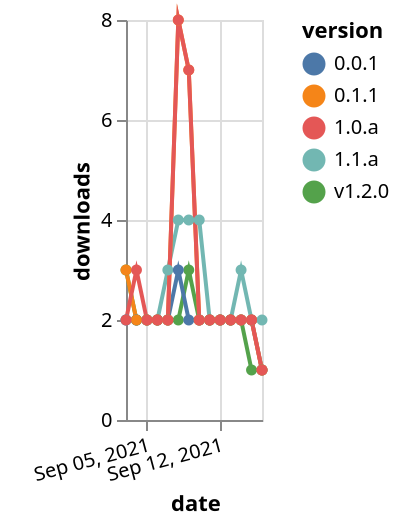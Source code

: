{"$schema": "https://vega.github.io/schema/vega-lite/v5.json", "description": "A simple bar chart with embedded data.", "data": {"values": [{"date": "2021-09-03", "total": 848, "delta": 2, "version": "1.1.a"}, {"date": "2021-09-04", "total": 850, "delta": 2, "version": "1.1.a"}, {"date": "2021-09-05", "total": 852, "delta": 2, "version": "1.1.a"}, {"date": "2021-09-06", "total": 854, "delta": 2, "version": "1.1.a"}, {"date": "2021-09-07", "total": 857, "delta": 3, "version": "1.1.a"}, {"date": "2021-09-08", "total": 861, "delta": 4, "version": "1.1.a"}, {"date": "2021-09-09", "total": 865, "delta": 4, "version": "1.1.a"}, {"date": "2021-09-10", "total": 869, "delta": 4, "version": "1.1.a"}, {"date": "2021-09-11", "total": 871, "delta": 2, "version": "1.1.a"}, {"date": "2021-09-12", "total": 873, "delta": 2, "version": "1.1.a"}, {"date": "2021-09-13", "total": 875, "delta": 2, "version": "1.1.a"}, {"date": "2021-09-14", "total": 878, "delta": 3, "version": "1.1.a"}, {"date": "2021-09-15", "total": 880, "delta": 2, "version": "1.1.a"}, {"date": "2021-09-16", "total": 882, "delta": 2, "version": "1.1.a"}, {"date": "2021-09-03", "total": 126, "delta": 3, "version": "v1.2.0"}, {"date": "2021-09-04", "total": 128, "delta": 2, "version": "v1.2.0"}, {"date": "2021-09-05", "total": 130, "delta": 2, "version": "v1.2.0"}, {"date": "2021-09-06", "total": 132, "delta": 2, "version": "v1.2.0"}, {"date": "2021-09-07", "total": 134, "delta": 2, "version": "v1.2.0"}, {"date": "2021-09-08", "total": 136, "delta": 2, "version": "v1.2.0"}, {"date": "2021-09-09", "total": 139, "delta": 3, "version": "v1.2.0"}, {"date": "2021-09-10", "total": 141, "delta": 2, "version": "v1.2.0"}, {"date": "2021-09-11", "total": 143, "delta": 2, "version": "v1.2.0"}, {"date": "2021-09-12", "total": 145, "delta": 2, "version": "v1.2.0"}, {"date": "2021-09-13", "total": 147, "delta": 2, "version": "v1.2.0"}, {"date": "2021-09-14", "total": 149, "delta": 2, "version": "v1.2.0"}, {"date": "2021-09-15", "total": 150, "delta": 1, "version": "v1.2.0"}, {"date": "2021-09-16", "total": 151, "delta": 1, "version": "v1.2.0"}, {"date": "2021-09-03", "total": 1638, "delta": 2, "version": "0.0.1"}, {"date": "2021-09-04", "total": 1640, "delta": 2, "version": "0.0.1"}, {"date": "2021-09-05", "total": 1642, "delta": 2, "version": "0.0.1"}, {"date": "2021-09-06", "total": 1644, "delta": 2, "version": "0.0.1"}, {"date": "2021-09-07", "total": 1646, "delta": 2, "version": "0.0.1"}, {"date": "2021-09-08", "total": 1649, "delta": 3, "version": "0.0.1"}, {"date": "2021-09-09", "total": 1651, "delta": 2, "version": "0.0.1"}, {"date": "2021-09-10", "total": 1653, "delta": 2, "version": "0.0.1"}, {"date": "2021-09-11", "total": 1655, "delta": 2, "version": "0.0.1"}, {"date": "2021-09-12", "total": 1657, "delta": 2, "version": "0.0.1"}, {"date": "2021-09-13", "total": 1659, "delta": 2, "version": "0.0.1"}, {"date": "2021-09-14", "total": 1661, "delta": 2, "version": "0.0.1"}, {"date": "2021-09-15", "total": 1663, "delta": 2, "version": "0.0.1"}, {"date": "2021-09-16", "total": 1664, "delta": 1, "version": "0.0.1"}, {"date": "2021-09-03", "total": 1958, "delta": 3, "version": "0.1.1"}, {"date": "2021-09-04", "total": 1960, "delta": 2, "version": "0.1.1"}, {"date": "2021-09-05", "total": 1962, "delta": 2, "version": "0.1.1"}, {"date": "2021-09-06", "total": 1964, "delta": 2, "version": "0.1.1"}, {"date": "2021-09-07", "total": 1966, "delta": 2, "version": "0.1.1"}, {"date": "2021-09-08", "total": 1974, "delta": 8, "version": "0.1.1"}, {"date": "2021-09-09", "total": 1981, "delta": 7, "version": "0.1.1"}, {"date": "2021-09-10", "total": 1983, "delta": 2, "version": "0.1.1"}, {"date": "2021-09-11", "total": 1985, "delta": 2, "version": "0.1.1"}, {"date": "2021-09-12", "total": 1987, "delta": 2, "version": "0.1.1"}, {"date": "2021-09-13", "total": 1989, "delta": 2, "version": "0.1.1"}, {"date": "2021-09-14", "total": 1991, "delta": 2, "version": "0.1.1"}, {"date": "2021-09-15", "total": 1993, "delta": 2, "version": "0.1.1"}, {"date": "2021-09-16", "total": 1994, "delta": 1, "version": "0.1.1"}, {"date": "2021-09-03", "total": 1852, "delta": 2, "version": "1.0.a"}, {"date": "2021-09-04", "total": 1855, "delta": 3, "version": "1.0.a"}, {"date": "2021-09-05", "total": 1857, "delta": 2, "version": "1.0.a"}, {"date": "2021-09-06", "total": 1859, "delta": 2, "version": "1.0.a"}, {"date": "2021-09-07", "total": 1861, "delta": 2, "version": "1.0.a"}, {"date": "2021-09-08", "total": 1869, "delta": 8, "version": "1.0.a"}, {"date": "2021-09-09", "total": 1876, "delta": 7, "version": "1.0.a"}, {"date": "2021-09-10", "total": 1878, "delta": 2, "version": "1.0.a"}, {"date": "2021-09-11", "total": 1880, "delta": 2, "version": "1.0.a"}, {"date": "2021-09-12", "total": 1882, "delta": 2, "version": "1.0.a"}, {"date": "2021-09-13", "total": 1884, "delta": 2, "version": "1.0.a"}, {"date": "2021-09-14", "total": 1886, "delta": 2, "version": "1.0.a"}, {"date": "2021-09-15", "total": 1888, "delta": 2, "version": "1.0.a"}, {"date": "2021-09-16", "total": 1889, "delta": 1, "version": "1.0.a"}]}, "width": "container", "mark": {"type": "line", "point": {"filled": true}}, "encoding": {"x": {"field": "date", "type": "temporal", "timeUnit": "yearmonthdate", "title": "date", "axis": {"labelAngle": -15}}, "y": {"field": "delta", "type": "quantitative", "title": "downloads"}, "color": {"field": "version", "type": "nominal"}, "tooltip": {"field": "delta"}}}